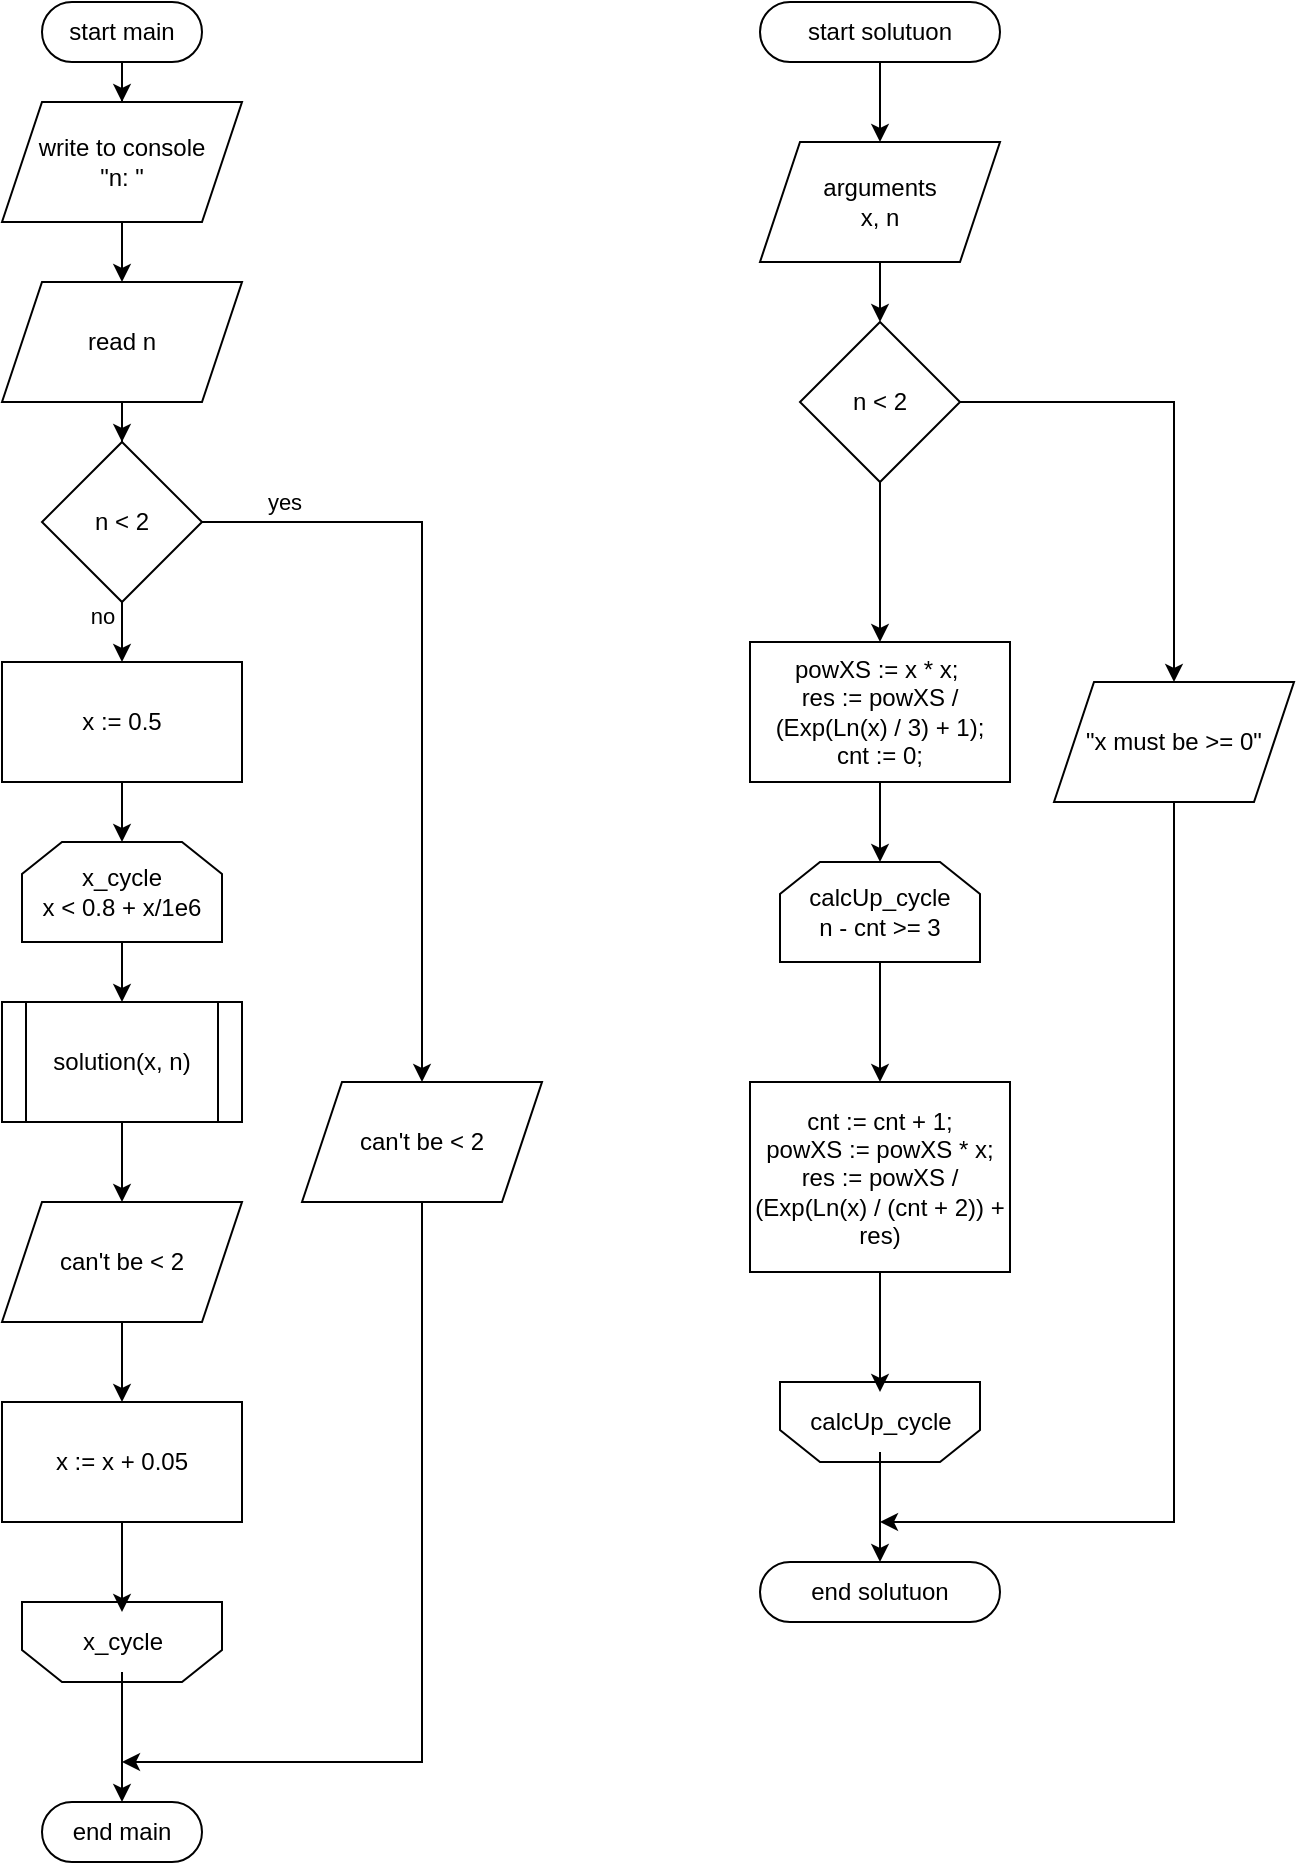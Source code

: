 <mxfile version="24.7.17">
  <diagram id="C5RBs43oDa-KdzZeNtuy" name="Page-1">
    <mxGraphModel dx="1650" dy="1756" grid="1" gridSize="10" guides="1" tooltips="1" connect="1" arrows="1" fold="1" page="1" pageScale="1" pageWidth="827" pageHeight="1169" math="0" shadow="0">
      <root>
        <mxCell id="WIyWlLk6GJQsqaUBKTNV-0" />
        <mxCell id="WIyWlLk6GJQsqaUBKTNV-1" parent="WIyWlLk6GJQsqaUBKTNV-0" />
        <mxCell id="OdGacW8cdB8EToVVcXJA-4" value="" style="edgeStyle=orthogonalEdgeStyle;rounded=0;orthogonalLoop=1;jettySize=auto;html=1;" parent="WIyWlLk6GJQsqaUBKTNV-1" source="OdGacW8cdB8EToVVcXJA-0" target="OdGacW8cdB8EToVVcXJA-3" edge="1">
          <mxGeometry relative="1" as="geometry" />
        </mxCell>
        <mxCell id="OdGacW8cdB8EToVVcXJA-0" value="start main" style="html=1;dashed=0;whiteSpace=wrap;shape=mxgraph.dfd.start" parent="WIyWlLk6GJQsqaUBKTNV-1" vertex="1">
          <mxGeometry x="60" y="40" width="80" height="30" as="geometry" />
        </mxCell>
        <mxCell id="OdGacW8cdB8EToVVcXJA-1" value="end main" style="html=1;dashed=0;whiteSpace=wrap;shape=mxgraph.dfd.start" parent="WIyWlLk6GJQsqaUBKTNV-1" vertex="1">
          <mxGeometry x="60" y="940" width="80" height="30" as="geometry" />
        </mxCell>
        <mxCell id="OdGacW8cdB8EToVVcXJA-7" value="" style="edgeStyle=orthogonalEdgeStyle;rounded=0;orthogonalLoop=1;jettySize=auto;html=1;" parent="WIyWlLk6GJQsqaUBKTNV-1" source="OdGacW8cdB8EToVVcXJA-2" target="OdGacW8cdB8EToVVcXJA-6" edge="1">
          <mxGeometry relative="1" as="geometry" />
        </mxCell>
        <mxCell id="OdGacW8cdB8EToVVcXJA-2" value="read n" style="shape=parallelogram;perimeter=parallelogramPerimeter;whiteSpace=wrap;html=1;fixedSize=1;" parent="WIyWlLk6GJQsqaUBKTNV-1" vertex="1">
          <mxGeometry x="40" y="180" width="120" height="60" as="geometry" />
        </mxCell>
        <mxCell id="OdGacW8cdB8EToVVcXJA-5" value="" style="edgeStyle=orthogonalEdgeStyle;rounded=0;orthogonalLoop=1;jettySize=auto;html=1;" parent="WIyWlLk6GJQsqaUBKTNV-1" source="OdGacW8cdB8EToVVcXJA-3" target="OdGacW8cdB8EToVVcXJA-2" edge="1">
          <mxGeometry relative="1" as="geometry" />
        </mxCell>
        <mxCell id="OdGacW8cdB8EToVVcXJA-3" value="write to console&lt;div&gt;&quot;n: &quot;&lt;/div&gt;" style="shape=parallelogram;perimeter=parallelogramPerimeter;whiteSpace=wrap;html=1;fixedSize=1;" parent="WIyWlLk6GJQsqaUBKTNV-1" vertex="1">
          <mxGeometry x="40" y="90" width="120" height="60" as="geometry" />
        </mxCell>
        <mxCell id="OdGacW8cdB8EToVVcXJA-9" style="edgeStyle=orthogonalEdgeStyle;rounded=0;orthogonalLoop=1;jettySize=auto;html=1;exitX=0.5;exitY=1;exitDx=0;exitDy=0;" parent="WIyWlLk6GJQsqaUBKTNV-1" source="OdGacW8cdB8EToVVcXJA-10" edge="1">
          <mxGeometry relative="1" as="geometry">
            <mxPoint x="100" y="920" as="targetPoint" />
            <Array as="points">
              <mxPoint x="250" y="920" />
            </Array>
          </mxGeometry>
        </mxCell>
        <mxCell id="OdGacW8cdB8EToVVcXJA-6" value="n &amp;lt; 2" style="rhombus;whiteSpace=wrap;html=1;" parent="WIyWlLk6GJQsqaUBKTNV-1" vertex="1">
          <mxGeometry x="60" y="260" width="80" height="80" as="geometry" />
        </mxCell>
        <mxCell id="OdGacW8cdB8EToVVcXJA-11" value="" style="edgeStyle=orthogonalEdgeStyle;rounded=0;orthogonalLoop=1;jettySize=auto;html=1;exitX=1;exitY=0.5;exitDx=0;exitDy=0;" parent="WIyWlLk6GJQsqaUBKTNV-1" source="OdGacW8cdB8EToVVcXJA-6" target="OdGacW8cdB8EToVVcXJA-10" edge="1">
          <mxGeometry relative="1" as="geometry">
            <mxPoint x="100" y="920" as="targetPoint" />
            <mxPoint x="140" y="300" as="sourcePoint" />
            <Array as="points" />
          </mxGeometry>
        </mxCell>
        <mxCell id="KkCyS09xjbDydVlBbSnG-14" value="yes" style="edgeLabel;html=1;align=center;verticalAlign=middle;resizable=0;points=[];" vertex="1" connectable="0" parent="OdGacW8cdB8EToVVcXJA-11">
          <mxGeometry x="-0.79" y="-3" relative="1" as="geometry">
            <mxPoint y="-13" as="offset" />
          </mxGeometry>
        </mxCell>
        <mxCell id="OdGacW8cdB8EToVVcXJA-10" value="can&#39;t be &amp;lt; 2" style="shape=parallelogram;perimeter=parallelogramPerimeter;whiteSpace=wrap;html=1;fixedSize=1;" parent="WIyWlLk6GJQsqaUBKTNV-1" vertex="1">
          <mxGeometry x="190" y="580" width="120" height="60" as="geometry" />
        </mxCell>
        <mxCell id="OdGacW8cdB8EToVVcXJA-12" value="" style="edgeStyle=orthogonalEdgeStyle;rounded=0;orthogonalLoop=1;jettySize=auto;html=1;" parent="WIyWlLk6GJQsqaUBKTNV-1" source="OdGacW8cdB8EToVVcXJA-6" target="OdGacW8cdB8EToVVcXJA-13" edge="1">
          <mxGeometry relative="1" as="geometry">
            <mxPoint x="100" y="340" as="sourcePoint" />
            <mxPoint x="100" y="940" as="targetPoint" />
          </mxGeometry>
        </mxCell>
        <mxCell id="KkCyS09xjbDydVlBbSnG-15" value="no" style="edgeLabel;html=1;align=center;verticalAlign=middle;resizable=0;points=[];" vertex="1" connectable="0" parent="OdGacW8cdB8EToVVcXJA-12">
          <mxGeometry x="-0.67" y="-2" relative="1" as="geometry">
            <mxPoint x="-8" y="-1" as="offset" />
          </mxGeometry>
        </mxCell>
        <mxCell id="OdGacW8cdB8EToVVcXJA-13" value="x := 0.5" style="rounded=0;whiteSpace=wrap;html=1;" parent="WIyWlLk6GJQsqaUBKTNV-1" vertex="1">
          <mxGeometry x="40" y="370" width="120" height="60" as="geometry" />
        </mxCell>
        <mxCell id="OdGacW8cdB8EToVVcXJA-14" value="" style="edgeStyle=orthogonalEdgeStyle;rounded=0;orthogonalLoop=1;jettySize=auto;html=1;" parent="WIyWlLk6GJQsqaUBKTNV-1" source="OdGacW8cdB8EToVVcXJA-13" target="OdGacW8cdB8EToVVcXJA-15" edge="1">
          <mxGeometry relative="1" as="geometry">
            <mxPoint x="100" y="430" as="sourcePoint" />
            <mxPoint x="100" y="940" as="targetPoint" />
          </mxGeometry>
        </mxCell>
        <mxCell id="KkCyS09xjbDydVlBbSnG-1" value="" style="edgeStyle=orthogonalEdgeStyle;rounded=0;orthogonalLoop=1;jettySize=auto;html=1;entryX=0.5;entryY=0;entryDx=0;entryDy=0;" edge="1" parent="WIyWlLk6GJQsqaUBKTNV-1" source="OdGacW8cdB8EToVVcXJA-15" target="KkCyS09xjbDydVlBbSnG-3">
          <mxGeometry relative="1" as="geometry">
            <mxPoint x="100" y="540" as="targetPoint" />
          </mxGeometry>
        </mxCell>
        <mxCell id="OdGacW8cdB8EToVVcXJA-15" value="x_cycle&lt;div&gt;x &amp;lt; 0.8 + x/1e6&lt;/div&gt;" style="shape=loopLimit;whiteSpace=wrap;html=1;" parent="WIyWlLk6GJQsqaUBKTNV-1" vertex="1">
          <mxGeometry x="50" y="460" width="100" height="50" as="geometry" />
        </mxCell>
        <mxCell id="OdGacW8cdB8EToVVcXJA-18" value="" style="group" parent="WIyWlLk6GJQsqaUBKTNV-1" vertex="1" connectable="0">
          <mxGeometry x="50" y="840" width="100" height="40" as="geometry" />
        </mxCell>
        <mxCell id="OdGacW8cdB8EToVVcXJA-16" value="" style="shape=loopLimit;whiteSpace=wrap;html=1;rotation=-180;" parent="OdGacW8cdB8EToVVcXJA-18" vertex="1">
          <mxGeometry width="100" height="40" as="geometry" />
        </mxCell>
        <mxCell id="OdGacW8cdB8EToVVcXJA-17" value="x_cycle" style="text;html=1;align=center;verticalAlign=middle;resizable=0;points=[];autosize=1;strokeColor=none;fillColor=none;" parent="OdGacW8cdB8EToVVcXJA-18" vertex="1">
          <mxGeometry x="20" y="5" width="60" height="30" as="geometry" />
        </mxCell>
        <mxCell id="OdGacW8cdB8EToVVcXJA-20" value="" style="edgeStyle=orthogonalEdgeStyle;rounded=0;orthogonalLoop=1;jettySize=auto;html=1;" parent="WIyWlLk6GJQsqaUBKTNV-1" source="OdGacW8cdB8EToVVcXJA-17" target="OdGacW8cdB8EToVVcXJA-1" edge="1">
          <mxGeometry relative="1" as="geometry" />
        </mxCell>
        <mxCell id="KkCyS09xjbDydVlBbSnG-6" value="" style="edgeStyle=orthogonalEdgeStyle;rounded=0;orthogonalLoop=1;jettySize=auto;html=1;" edge="1" parent="WIyWlLk6GJQsqaUBKTNV-1" source="OdGacW8cdB8EToVVcXJA-21" target="KkCyS09xjbDydVlBbSnG-5">
          <mxGeometry relative="1" as="geometry" />
        </mxCell>
        <mxCell id="OdGacW8cdB8EToVVcXJA-21" value="can&#39;t be &amp;lt; 2" style="shape=parallelogram;perimeter=parallelogramPerimeter;whiteSpace=wrap;html=1;fixedSize=1;" parent="WIyWlLk6GJQsqaUBKTNV-1" vertex="1">
          <mxGeometry x="40" y="640" width="120" height="60" as="geometry" />
        </mxCell>
        <mxCell id="KkCyS09xjbDydVlBbSnG-4" value="" style="edgeStyle=orthogonalEdgeStyle;rounded=0;orthogonalLoop=1;jettySize=auto;html=1;" edge="1" parent="WIyWlLk6GJQsqaUBKTNV-1" source="KkCyS09xjbDydVlBbSnG-3" target="OdGacW8cdB8EToVVcXJA-21">
          <mxGeometry relative="1" as="geometry" />
        </mxCell>
        <mxCell id="KkCyS09xjbDydVlBbSnG-3" value="solution(x, n)" style="shape=process;whiteSpace=wrap;html=1;backgroundOutline=1;" vertex="1" parent="WIyWlLk6GJQsqaUBKTNV-1">
          <mxGeometry x="40" y="540" width="120" height="60" as="geometry" />
        </mxCell>
        <mxCell id="KkCyS09xjbDydVlBbSnG-7" value="" style="edgeStyle=orthogonalEdgeStyle;rounded=0;orthogonalLoop=1;jettySize=auto;html=1;" edge="1" parent="WIyWlLk6GJQsqaUBKTNV-1" source="KkCyS09xjbDydVlBbSnG-5" target="OdGacW8cdB8EToVVcXJA-17">
          <mxGeometry relative="1" as="geometry" />
        </mxCell>
        <mxCell id="KkCyS09xjbDydVlBbSnG-5" value="x := x + 0.05" style="whiteSpace=wrap;html=1;" vertex="1" parent="WIyWlLk6GJQsqaUBKTNV-1">
          <mxGeometry x="40" y="740" width="120" height="60" as="geometry" />
        </mxCell>
        <mxCell id="KkCyS09xjbDydVlBbSnG-12" value="" style="edgeStyle=orthogonalEdgeStyle;rounded=0;orthogonalLoop=1;jettySize=auto;html=1;" edge="1" parent="WIyWlLk6GJQsqaUBKTNV-1" source="KkCyS09xjbDydVlBbSnG-9" target="KkCyS09xjbDydVlBbSnG-11">
          <mxGeometry relative="1" as="geometry" />
        </mxCell>
        <mxCell id="KkCyS09xjbDydVlBbSnG-9" value="start solutuon" style="html=1;dashed=0;whiteSpace=wrap;shape=mxgraph.dfd.start" vertex="1" parent="WIyWlLk6GJQsqaUBKTNV-1">
          <mxGeometry x="419" y="40" width="120" height="30" as="geometry" />
        </mxCell>
        <mxCell id="KkCyS09xjbDydVlBbSnG-10" value="end solutuon" style="html=1;dashed=0;whiteSpace=wrap;shape=mxgraph.dfd.start" vertex="1" parent="WIyWlLk6GJQsqaUBKTNV-1">
          <mxGeometry x="419" y="820" width="120" height="30" as="geometry" />
        </mxCell>
        <mxCell id="KkCyS09xjbDydVlBbSnG-16" value="" style="edgeStyle=orthogonalEdgeStyle;rounded=0;orthogonalLoop=1;jettySize=auto;html=1;" edge="1" parent="WIyWlLk6GJQsqaUBKTNV-1" source="KkCyS09xjbDydVlBbSnG-11" target="KkCyS09xjbDydVlBbSnG-13">
          <mxGeometry relative="1" as="geometry" />
        </mxCell>
        <mxCell id="KkCyS09xjbDydVlBbSnG-11" value="arguments&lt;div&gt;x, n&lt;/div&gt;" style="shape=parallelogram;perimeter=parallelogramPerimeter;whiteSpace=wrap;html=1;fixedSize=1;" vertex="1" parent="WIyWlLk6GJQsqaUBKTNV-1">
          <mxGeometry x="419" y="110" width="120" height="60" as="geometry" />
        </mxCell>
        <mxCell id="KkCyS09xjbDydVlBbSnG-18" value="" style="edgeStyle=orthogonalEdgeStyle;rounded=0;orthogonalLoop=1;jettySize=auto;html=1;" edge="1" parent="WIyWlLk6GJQsqaUBKTNV-1" source="KkCyS09xjbDydVlBbSnG-13" target="KkCyS09xjbDydVlBbSnG-17">
          <mxGeometry relative="1" as="geometry" />
        </mxCell>
        <mxCell id="KkCyS09xjbDydVlBbSnG-20" value="" style="edgeStyle=orthogonalEdgeStyle;rounded=0;orthogonalLoop=1;jettySize=auto;html=1;" edge="1" parent="WIyWlLk6GJQsqaUBKTNV-1" source="KkCyS09xjbDydVlBbSnG-13" target="KkCyS09xjbDydVlBbSnG-19">
          <mxGeometry relative="1" as="geometry" />
        </mxCell>
        <mxCell id="KkCyS09xjbDydVlBbSnG-13" value="n &amp;lt; 2" style="rhombus;whiteSpace=wrap;html=1;" vertex="1" parent="WIyWlLk6GJQsqaUBKTNV-1">
          <mxGeometry x="439" y="200" width="80" height="80" as="geometry" />
        </mxCell>
        <mxCell id="KkCyS09xjbDydVlBbSnG-30" style="edgeStyle=orthogonalEdgeStyle;rounded=0;orthogonalLoop=1;jettySize=auto;html=1;exitX=0.5;exitY=1;exitDx=0;exitDy=0;" edge="1" parent="WIyWlLk6GJQsqaUBKTNV-1" source="KkCyS09xjbDydVlBbSnG-17">
          <mxGeometry relative="1" as="geometry">
            <mxPoint x="479.0" y="800" as="targetPoint" />
            <Array as="points">
              <mxPoint x="626" y="800" />
            </Array>
          </mxGeometry>
        </mxCell>
        <mxCell id="KkCyS09xjbDydVlBbSnG-17" value="&quot;x must be &amp;gt;= 0&quot;" style="shape=parallelogram;perimeter=parallelogramPerimeter;whiteSpace=wrap;html=1;fixedSize=1;" vertex="1" parent="WIyWlLk6GJQsqaUBKTNV-1">
          <mxGeometry x="566" y="380" width="120" height="60" as="geometry" />
        </mxCell>
        <mxCell id="KkCyS09xjbDydVlBbSnG-22" value="" style="edgeStyle=orthogonalEdgeStyle;rounded=0;orthogonalLoop=1;jettySize=auto;html=1;" edge="1" parent="WIyWlLk6GJQsqaUBKTNV-1" source="KkCyS09xjbDydVlBbSnG-19" target="KkCyS09xjbDydVlBbSnG-21">
          <mxGeometry relative="1" as="geometry" />
        </mxCell>
        <mxCell id="KkCyS09xjbDydVlBbSnG-19" value="powXS := x * x;&amp;nbsp;&lt;br&gt;res := powXS / (Exp(Ln(x) / 3) + 1);&lt;br&gt;cnt := 0;" style="whiteSpace=wrap;html=1;" vertex="1" parent="WIyWlLk6GJQsqaUBKTNV-1">
          <mxGeometry x="414" y="360" width="130" height="70" as="geometry" />
        </mxCell>
        <mxCell id="KkCyS09xjbDydVlBbSnG-28" value="" style="edgeStyle=orthogonalEdgeStyle;rounded=0;orthogonalLoop=1;jettySize=auto;html=1;" edge="1" parent="WIyWlLk6GJQsqaUBKTNV-1" source="KkCyS09xjbDydVlBbSnG-21" target="KkCyS09xjbDydVlBbSnG-27">
          <mxGeometry relative="1" as="geometry" />
        </mxCell>
        <mxCell id="KkCyS09xjbDydVlBbSnG-21" value="calcUp_cycle&lt;div&gt;n - cnt &amp;gt;= 3&lt;/div&gt;" style="shape=loopLimit;whiteSpace=wrap;html=1;" vertex="1" parent="WIyWlLk6GJQsqaUBKTNV-1">
          <mxGeometry x="429" y="470" width="100" height="50" as="geometry" />
        </mxCell>
        <mxCell id="KkCyS09xjbDydVlBbSnG-23" value="" style="group" vertex="1" connectable="0" parent="WIyWlLk6GJQsqaUBKTNV-1">
          <mxGeometry x="429" y="730" width="100" height="40" as="geometry" />
        </mxCell>
        <mxCell id="KkCyS09xjbDydVlBbSnG-24" value="" style="shape=loopLimit;whiteSpace=wrap;html=1;rotation=-180;" vertex="1" parent="KkCyS09xjbDydVlBbSnG-23">
          <mxGeometry width="100" height="40" as="geometry" />
        </mxCell>
        <mxCell id="KkCyS09xjbDydVlBbSnG-25" value="&lt;span style=&quot;text-wrap: wrap;&quot;&gt;calcUp_cycle&lt;/span&gt;" style="text;html=1;align=center;verticalAlign=middle;resizable=0;points=[];autosize=1;strokeColor=none;fillColor=none;" vertex="1" parent="KkCyS09xjbDydVlBbSnG-23">
          <mxGeometry x="5" y="5" width="90" height="30" as="geometry" />
        </mxCell>
        <mxCell id="KkCyS09xjbDydVlBbSnG-26" value="" style="edgeStyle=orthogonalEdgeStyle;rounded=0;orthogonalLoop=1;jettySize=auto;html=1;" edge="1" parent="WIyWlLk6GJQsqaUBKTNV-1" source="KkCyS09xjbDydVlBbSnG-25" target="KkCyS09xjbDydVlBbSnG-10">
          <mxGeometry relative="1" as="geometry" />
        </mxCell>
        <mxCell id="KkCyS09xjbDydVlBbSnG-29" value="" style="edgeStyle=orthogonalEdgeStyle;rounded=0;orthogonalLoop=1;jettySize=auto;html=1;" edge="1" parent="WIyWlLk6GJQsqaUBKTNV-1" source="KkCyS09xjbDydVlBbSnG-27" target="KkCyS09xjbDydVlBbSnG-25">
          <mxGeometry relative="1" as="geometry" />
        </mxCell>
        <mxCell id="KkCyS09xjbDydVlBbSnG-27" value="&lt;div&gt;&lt;span style=&quot;white-space: normal;&quot;&gt;cnt := cnt + 1;&lt;/span&gt;&lt;/div&gt;&lt;div&gt;&lt;span style=&quot;white-space: normal;&quot;&gt;powXS := powXS * x;&lt;/span&gt;&lt;/div&gt;&lt;div&gt;&lt;span style=&quot;white-space: normal;&quot;&gt;res := powXS / (Exp(Ln(x) / (cnt + 2)) + res)&lt;/span&gt;&lt;/div&gt;" style="whiteSpace=wrap;html=1;" vertex="1" parent="WIyWlLk6GJQsqaUBKTNV-1">
          <mxGeometry x="414" y="580" width="130" height="95" as="geometry" />
        </mxCell>
      </root>
    </mxGraphModel>
  </diagram>
</mxfile>
